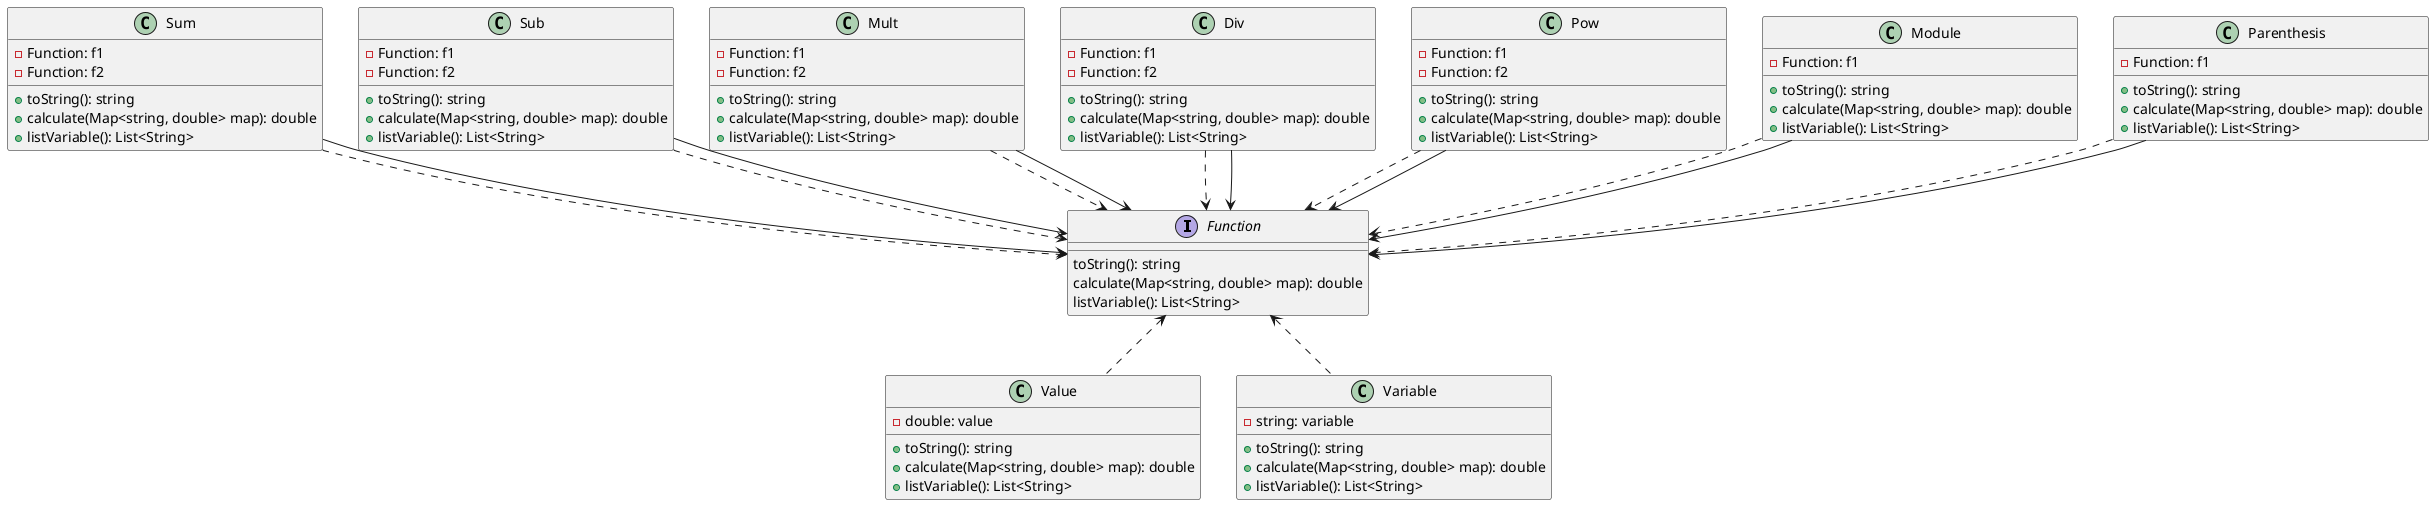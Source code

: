 @startuml
interface Function{
    toString(): string
    calculate(Map<string, double> map): double
    listVariable(): List<String>
}

class Value{
    - double: value
    + toString(): string
    + calculate(Map<string, double> map): double
    + listVariable(): List<String>
}

class Variable{
    - string: variable
    + toString(): string
    + calculate(Map<string, double> map): double
    + listVariable(): List<String>
}

class Sum{
    - Function: f1
    - Function: f2
    + toString(): string
    + calculate(Map<string, double> map): double
    + listVariable(): List<String>
}

class Sub{
    - Function: f1
    - Function: f2
    + toString(): string
    + calculate(Map<string, double> map): double
    + listVariable(): List<String>
}

class Mult{
    - Function: f1
    - Function: f2
    + toString(): string
    + calculate(Map<string, double> map): double
    + listVariable(): List<String>
}

class Div{
    - Function: f1
    - Function: f2
    + toString(): string
    + calculate(Map<string, double> map): double
    + listVariable(): List<String>
}

class Pow{
    - Function: f1
    - Function: f2
    + toString(): string
    + calculate(Map<string, double> map): double
    + listVariable(): List<String>
}

class Module{
    - Function: f1
    + toString(): string
    + calculate(Map<string, double> map): double
    + listVariable(): List<String>
}

class Parenthesis{
    - Function: f1
    + toString(): string
    + calculate(Map<string, double> map): double
    + listVariable(): List<String>
}

Function <.. Value
Function <.. Variable

Sum ..> Function
Sum --> Function
Sub ..> Function
Sub --> Function
Mult ..> Function
Mult --> Function
Div ..> Function
Div --> Function
Pow ..> Function
Pow --> Function
Module ..> Function
Module --> Function
Parenthesis ..> Function
Parenthesis --> Function

@enduml